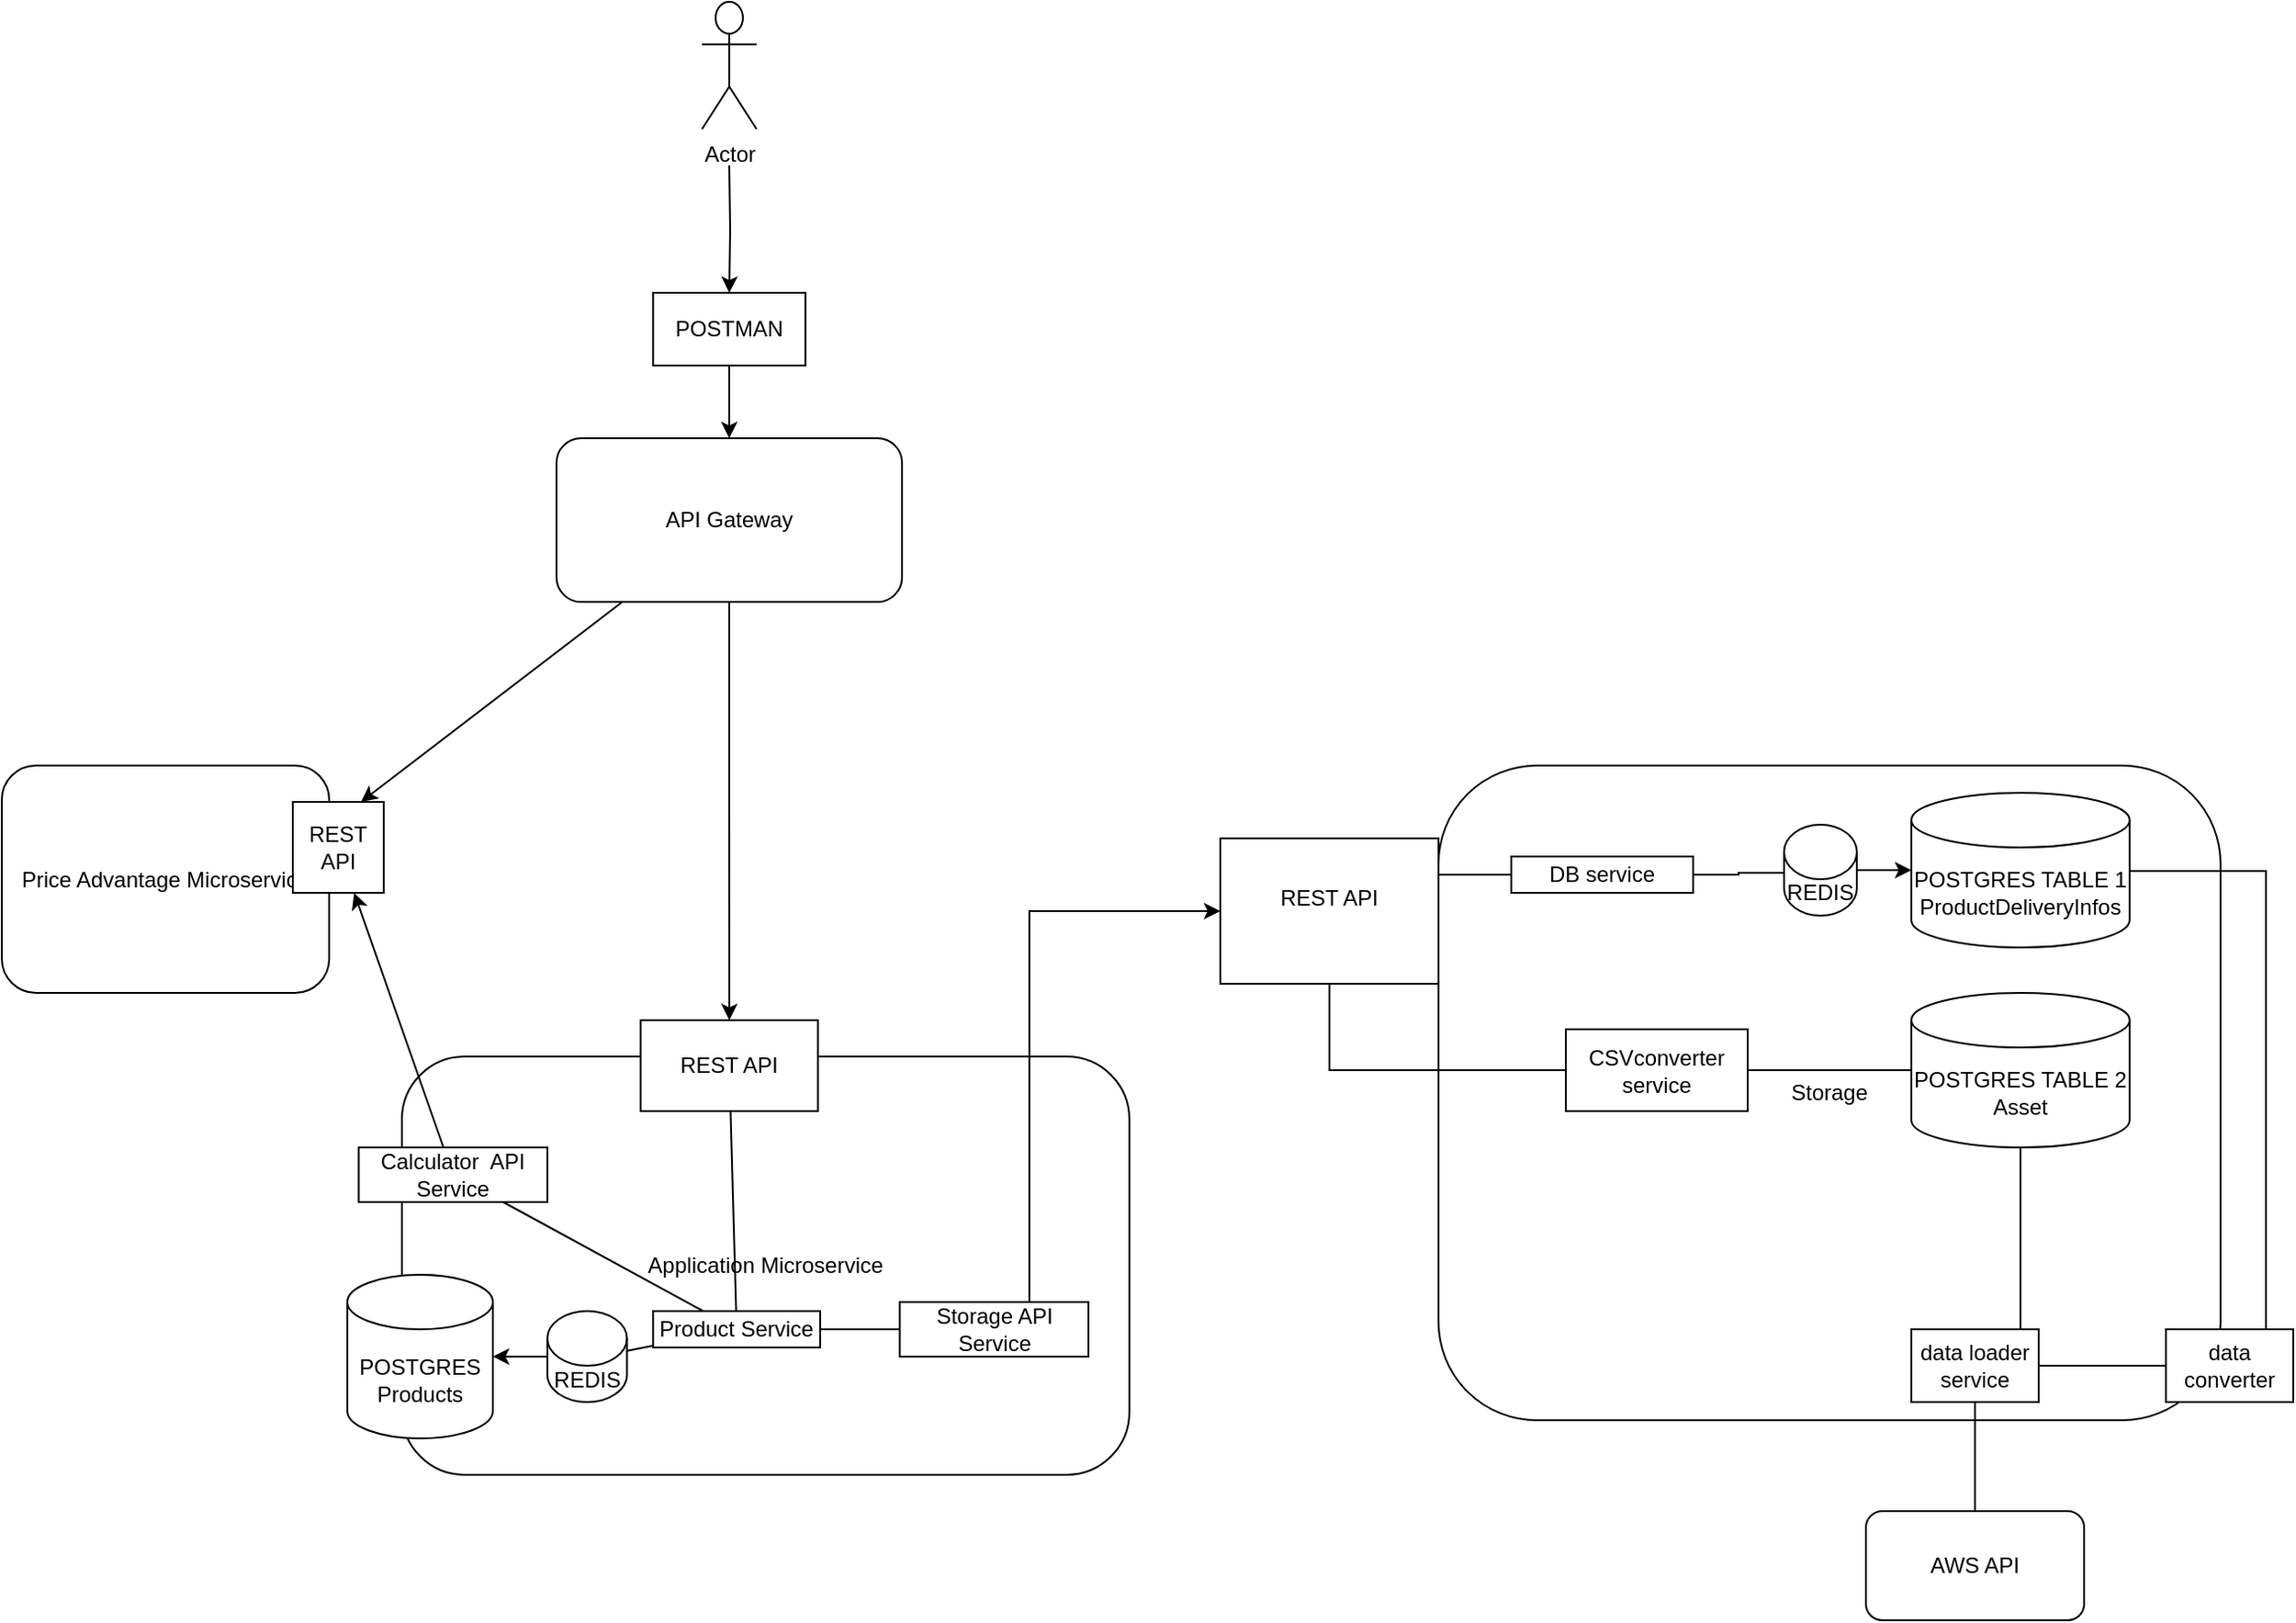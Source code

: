 <mxfile version="17.2.4" type="github">
  <diagram id="jNqb4VDj_5StwuI-Fb2b" name="Page-1">
    <mxGraphModel dx="2852" dy="3738" grid="1" gridSize="10" guides="1" tooltips="1" connect="1" arrows="1" fold="1" page="1" pageScale="1" pageWidth="850" pageHeight="1100" math="0" shadow="0">
      <root>
        <mxCell id="0" />
        <mxCell id="1" parent="0" />
        <mxCell id="jGPic2lCmz-j1Cd4sFND-22" style="edgeStyle=orthogonalEdgeStyle;rounded=0;orthogonalLoop=1;jettySize=auto;html=1;" parent="1" source="jGPic2lCmz-j1Cd4sFND-1" target="jGPic2lCmz-j1Cd4sFND-9" edge="1">
          <mxGeometry relative="1" as="geometry" />
        </mxCell>
        <mxCell id="jGPic2lCmz-j1Cd4sFND-58" value="" style="edgeStyle=none;rounded=0;orthogonalLoop=1;jettySize=auto;html=1;endArrow=classic;endFill=1;strokeColor=default;entryX=0.75;entryY=0;entryDx=0;entryDy=0;startArrow=none;startFill=0;" parent="1" source="jGPic2lCmz-j1Cd4sFND-1" target="jGPic2lCmz-j1Cd4sFND-7" edge="1">
          <mxGeometry relative="1" as="geometry">
            <mxPoint x="460.0" y="-840" as="targetPoint" />
          </mxGeometry>
        </mxCell>
        <mxCell id="jGPic2lCmz-j1Cd4sFND-1" value="API Gateway" style="rounded=1;whiteSpace=wrap;html=1;" parent="1" vertex="1">
          <mxGeometry x="485.01" y="-920" width="190" height="90" as="geometry" />
        </mxCell>
        <mxCell id="jGPic2lCmz-j1Cd4sFND-3" value="&lt;div&gt;&lt;/div&gt;Price Advantage Microservice" style="rounded=1;whiteSpace=wrap;html=1;" parent="1" vertex="1">
          <mxGeometry x="180" y="-740" width="180" height="125" as="geometry" />
        </mxCell>
        <mxCell id="jGPic2lCmz-j1Cd4sFND-4" value="Application Microservice" style="rounded=1;whiteSpace=wrap;html=1;" parent="1" vertex="1">
          <mxGeometry x="400" y="-580" width="400" height="230" as="geometry" />
        </mxCell>
        <mxCell id="jGPic2lCmz-j1Cd4sFND-23" style="edgeStyle=orthogonalEdgeStyle;rounded=0;orthogonalLoop=1;jettySize=auto;html=1;entryX=0;entryY=0.5;entryDx=0;entryDy=0;startArrow=none;" parent="1" source="u49u_VoCSvIHSJ7ixyhX-3" target="jGPic2lCmz-j1Cd4sFND-8" edge="1">
          <mxGeometry relative="1" as="geometry">
            <Array as="points">
              <mxPoint x="745" y="-450" />
              <mxPoint x="745" y="-660" />
            </Array>
          </mxGeometry>
        </mxCell>
        <mxCell id="jGPic2lCmz-j1Cd4sFND-5" value="Storage " style="rounded=1;whiteSpace=wrap;html=1;" parent="1" vertex="1">
          <mxGeometry x="970" y="-740" width="430" height="360" as="geometry" />
        </mxCell>
        <mxCell id="jGPic2lCmz-j1Cd4sFND-7" value="REST API" style="rounded=0;whiteSpace=wrap;html=1;" parent="1" vertex="1">
          <mxGeometry x="340" y="-720" width="50" height="50" as="geometry" />
        </mxCell>
        <mxCell id="jGPic2lCmz-j1Cd4sFND-8" value="&lt;div&gt;REST API&lt;/div&gt;&lt;div&gt;&lt;br&gt;&lt;/div&gt;" style="rounded=0;whiteSpace=wrap;html=1;" parent="1" vertex="1">
          <mxGeometry x="850" y="-700" width="120" height="80" as="geometry" />
        </mxCell>
        <mxCell id="jGPic2lCmz-j1Cd4sFND-61" style="edgeStyle=none;rounded=0;orthogonalLoop=1;jettySize=auto;html=1;startArrow=none;startFill=0;endArrow=none;endFill=0;strokeColor=default;" parent="1" source="jGPic2lCmz-j1Cd4sFND-9" target="jGPic2lCmz-j1Cd4sFND-60" edge="1">
          <mxGeometry relative="1" as="geometry" />
        </mxCell>
        <mxCell id="jGPic2lCmz-j1Cd4sFND-9" value="REST API" style="rounded=0;whiteSpace=wrap;html=1;" parent="1" vertex="1">
          <mxGeometry x="531.26" y="-600" width="97.5" height="50" as="geometry" />
        </mxCell>
        <mxCell id="u49u_VoCSvIHSJ7ixyhX-45" style="edgeStyle=orthogonalEdgeStyle;rounded=0;orthogonalLoop=1;jettySize=auto;html=1;entryX=0.4;entryY=0.53;entryDx=0;entryDy=0;entryPerimeter=0;endArrow=none;endFill=0;" edge="1" parent="1" source="jGPic2lCmz-j1Cd4sFND-17" target="u49u_VoCSvIHSJ7ixyhX-19">
          <mxGeometry relative="1" as="geometry" />
        </mxCell>
        <mxCell id="jGPic2lCmz-j1Cd4sFND-17" value="DB service" style="rounded=0;whiteSpace=wrap;html=1;" parent="1" vertex="1">
          <mxGeometry x="1010" y="-690" width="100" height="20" as="geometry" />
        </mxCell>
        <mxCell id="jGPic2lCmz-j1Cd4sFND-47" value="" style="edgeStyle=orthogonalEdgeStyle;rounded=0;orthogonalLoop=1;jettySize=auto;html=1;endArrow=none;exitX=1;exitY=0.25;exitDx=0;exitDy=0;" parent="1" source="jGPic2lCmz-j1Cd4sFND-8" target="jGPic2lCmz-j1Cd4sFND-17" edge="1">
          <mxGeometry relative="1" as="geometry">
            <mxPoint x="960" y="-660" as="sourcePoint" />
            <mxPoint x="1050" y="-670" as="targetPoint" />
          </mxGeometry>
        </mxCell>
        <mxCell id="jGPic2lCmz-j1Cd4sFND-51" value="POSTGRES TABLE 1 ProductDeliveryInfos" style="shape=cylinder3;whiteSpace=wrap;html=1;boundedLbl=1;backgroundOutline=1;size=15;" parent="1" vertex="1">
          <mxGeometry x="1230" y="-725" width="120" height="85" as="geometry" />
        </mxCell>
        <mxCell id="jGPic2lCmz-j1Cd4sFND-52" value="POSTGRES TABLE 2&lt;br&gt;Asset" style="shape=cylinder3;whiteSpace=wrap;html=1;boundedLbl=1;backgroundOutline=1;size=15;" parent="1" vertex="1">
          <mxGeometry x="1230" y="-615" width="120" height="85" as="geometry" />
        </mxCell>
        <mxCell id="jGPic2lCmz-j1Cd4sFND-53" value="POSTGRES&lt;br&gt;Products" style="shape=cylinder3;whiteSpace=wrap;html=1;boundedLbl=1;backgroundOutline=1;size=15;" parent="1" vertex="1">
          <mxGeometry x="370" y="-460" width="80" height="90" as="geometry" />
        </mxCell>
        <mxCell id="jGPic2lCmz-j1Cd4sFND-62" style="edgeStyle=none;rounded=0;orthogonalLoop=1;jettySize=auto;html=1;startArrow=none;startFill=0;endArrow=none;endFill=0;strokeColor=default;entryX=0.869;entryY=0.46;entryDx=0;entryDy=0;entryPerimeter=0;" parent="1" source="jGPic2lCmz-j1Cd4sFND-60" target="u49u_VoCSvIHSJ7ixyhX-21" edge="1">
          <mxGeometry relative="1" as="geometry">
            <mxPoint x="470" y="-430" as="targetPoint" />
          </mxGeometry>
        </mxCell>
        <mxCell id="jGPic2lCmz-j1Cd4sFND-60" value="Product Service" style="rounded=0;whiteSpace=wrap;html=1;" parent="1" vertex="1">
          <mxGeometry x="538.13" y="-440" width="91.87" height="20" as="geometry" />
        </mxCell>
        <mxCell id="jGPic2lCmz-j1Cd4sFND-64" value="" style="edgeStyle=none;rounded=0;orthogonalLoop=1;jettySize=auto;html=1;startArrow=none;startFill=0;endArrow=none;endFill=0;strokeColor=default;" parent="1" source="jGPic2lCmz-j1Cd4sFND-63" target="jGPic2lCmz-j1Cd4sFND-60" edge="1">
          <mxGeometry relative="1" as="geometry" />
        </mxCell>
        <mxCell id="jGPic2lCmz-j1Cd4sFND-65" style="edgeStyle=none;rounded=0;orthogonalLoop=1;jettySize=auto;html=1;startArrow=none;startFill=0;endArrow=classic;endFill=1;strokeColor=default;" parent="1" source="jGPic2lCmz-j1Cd4sFND-63" target="jGPic2lCmz-j1Cd4sFND-7" edge="1">
          <mxGeometry relative="1" as="geometry">
            <Array as="points" />
          </mxGeometry>
        </mxCell>
        <mxCell id="jGPic2lCmz-j1Cd4sFND-63" value="Calculator&amp;nbsp; API Service" style="rounded=0;whiteSpace=wrap;html=1;" parent="1" vertex="1">
          <mxGeometry x="376.25" y="-530" width="103.75" height="30" as="geometry" />
        </mxCell>
        <mxCell id="u49u_VoCSvIHSJ7ixyhX-3" value="Storage API Service" style="rounded=0;whiteSpace=wrap;html=1;" vertex="1" parent="1">
          <mxGeometry x="673.75" y="-445" width="103.75" height="30" as="geometry" />
        </mxCell>
        <mxCell id="u49u_VoCSvIHSJ7ixyhX-4" value="" style="edgeStyle=orthogonalEdgeStyle;rounded=0;orthogonalLoop=1;jettySize=auto;html=1;entryX=0;entryY=0.5;entryDx=0;entryDy=0;endArrow=none;" edge="1" parent="1" source="jGPic2lCmz-j1Cd4sFND-60" target="u49u_VoCSvIHSJ7ixyhX-3">
          <mxGeometry relative="1" as="geometry">
            <Array as="points" />
            <mxPoint x="631.88" y="-450" as="sourcePoint" />
            <mxPoint x="850" y="-660" as="targetPoint" />
          </mxGeometry>
        </mxCell>
        <mxCell id="u49u_VoCSvIHSJ7ixyhX-13" style="edgeStyle=orthogonalEdgeStyle;rounded=0;orthogonalLoop=1;jettySize=auto;html=1;" edge="1" parent="1" target="u49u_VoCSvIHSJ7ixyhX-10">
          <mxGeometry relative="1" as="geometry">
            <mxPoint x="580" y="-1070" as="sourcePoint" />
          </mxGeometry>
        </mxCell>
        <mxCell id="u49u_VoCSvIHSJ7ixyhX-5" value="Actor" style="shape=umlActor;verticalLabelPosition=bottom;verticalAlign=top;html=1;outlineConnect=0;" vertex="1" parent="1">
          <mxGeometry x="565.01" y="-1160" width="30" height="70" as="geometry" />
        </mxCell>
        <mxCell id="u49u_VoCSvIHSJ7ixyhX-14" style="edgeStyle=orthogonalEdgeStyle;rounded=0;orthogonalLoop=1;jettySize=auto;html=1;" edge="1" parent="1" source="u49u_VoCSvIHSJ7ixyhX-10" target="jGPic2lCmz-j1Cd4sFND-1">
          <mxGeometry relative="1" as="geometry" />
        </mxCell>
        <mxCell id="u49u_VoCSvIHSJ7ixyhX-10" value="POSTMAN" style="rounded=0;whiteSpace=wrap;html=1;" vertex="1" parent="1">
          <mxGeometry x="538.13" y="-1000" width="83.75" height="40" as="geometry" />
        </mxCell>
        <mxCell id="u49u_VoCSvIHSJ7ixyhX-20" style="edgeStyle=orthogonalEdgeStyle;rounded=0;orthogonalLoop=1;jettySize=auto;html=1;entryX=0;entryY=0.5;entryDx=0;entryDy=0;entryPerimeter=0;" edge="1" parent="1" source="u49u_VoCSvIHSJ7ixyhX-19" target="jGPic2lCmz-j1Cd4sFND-51">
          <mxGeometry relative="1" as="geometry" />
        </mxCell>
        <mxCell id="u49u_VoCSvIHSJ7ixyhX-19" value="REDIS" style="shape=cylinder3;whiteSpace=wrap;html=1;boundedLbl=1;backgroundOutline=1;size=15;" vertex="1" parent="1">
          <mxGeometry x="1160" y="-707.5" width="40" height="50" as="geometry" />
        </mxCell>
        <mxCell id="u49u_VoCSvIHSJ7ixyhX-22" style="edgeStyle=orthogonalEdgeStyle;rounded=0;orthogonalLoop=1;jettySize=auto;html=1;" edge="1" parent="1" source="u49u_VoCSvIHSJ7ixyhX-21" target="jGPic2lCmz-j1Cd4sFND-53">
          <mxGeometry relative="1" as="geometry" />
        </mxCell>
        <mxCell id="u49u_VoCSvIHSJ7ixyhX-21" value="REDIS" style="shape=cylinder3;whiteSpace=wrap;html=1;boundedLbl=1;backgroundOutline=1;size=15;" vertex="1" parent="1">
          <mxGeometry x="480" y="-440" width="43.75" height="50" as="geometry" />
        </mxCell>
        <mxCell id="u49u_VoCSvIHSJ7ixyhX-26" style="edgeStyle=orthogonalEdgeStyle;rounded=0;orthogonalLoop=1;jettySize=auto;html=1;endArrow=none;endFill=0;" edge="1" parent="1" source="u49u_VoCSvIHSJ7ixyhX-25" target="jGPic2lCmz-j1Cd4sFND-8">
          <mxGeometry relative="1" as="geometry" />
        </mxCell>
        <mxCell id="u49u_VoCSvIHSJ7ixyhX-27" style="edgeStyle=orthogonalEdgeStyle;rounded=0;orthogonalLoop=1;jettySize=auto;html=1;endArrow=none;endFill=0;" edge="1" parent="1" source="u49u_VoCSvIHSJ7ixyhX-25" target="jGPic2lCmz-j1Cd4sFND-52">
          <mxGeometry relative="1" as="geometry" />
        </mxCell>
        <mxCell id="u49u_VoCSvIHSJ7ixyhX-25" value="CSVconverter service" style="rounded=0;whiteSpace=wrap;html=1;" vertex="1" parent="1">
          <mxGeometry x="1040" y="-595" width="100" height="45" as="geometry" />
        </mxCell>
        <mxCell id="u49u_VoCSvIHSJ7ixyhX-36" style="edgeStyle=orthogonalEdgeStyle;rounded=0;orthogonalLoop=1;jettySize=auto;html=1;endArrow=none;endFill=0;" edge="1" parent="1" source="u49u_VoCSvIHSJ7ixyhX-29" target="jGPic2lCmz-j1Cd4sFND-52">
          <mxGeometry relative="1" as="geometry">
            <Array as="points">
              <mxPoint x="1290" y="-500" />
              <mxPoint x="1290" y="-500" />
            </Array>
          </mxGeometry>
        </mxCell>
        <mxCell id="u49u_VoCSvIHSJ7ixyhX-39" style="edgeStyle=orthogonalEdgeStyle;rounded=0;orthogonalLoop=1;jettySize=auto;html=1;endArrow=none;endFill=0;" edge="1" parent="1" source="u49u_VoCSvIHSJ7ixyhX-29" target="u49u_VoCSvIHSJ7ixyhX-31">
          <mxGeometry relative="1" as="geometry" />
        </mxCell>
        <mxCell id="u49u_VoCSvIHSJ7ixyhX-29" value="&lt;div&gt;data loader service&lt;/div&gt;" style="rounded=0;whiteSpace=wrap;html=1;" vertex="1" parent="1">
          <mxGeometry x="1230" y="-430" width="70" height="40" as="geometry" />
        </mxCell>
        <mxCell id="u49u_VoCSvIHSJ7ixyhX-31" value="AWS API" style="rounded=1;whiteSpace=wrap;html=1;" vertex="1" parent="1">
          <mxGeometry x="1205" y="-330" width="120" height="60" as="geometry" />
        </mxCell>
        <mxCell id="u49u_VoCSvIHSJ7ixyhX-42" style="edgeStyle=orthogonalEdgeStyle;rounded=0;orthogonalLoop=1;jettySize=auto;html=1;endArrow=none;endFill=0;" edge="1" parent="1" source="u49u_VoCSvIHSJ7ixyhX-40" target="jGPic2lCmz-j1Cd4sFND-51">
          <mxGeometry relative="1" as="geometry">
            <Array as="points">
              <mxPoint x="1425" y="-682" />
            </Array>
          </mxGeometry>
        </mxCell>
        <mxCell id="u49u_VoCSvIHSJ7ixyhX-46" style="edgeStyle=orthogonalEdgeStyle;rounded=0;orthogonalLoop=1;jettySize=auto;html=1;endArrow=none;endFill=0;" edge="1" parent="1" source="u49u_VoCSvIHSJ7ixyhX-40" target="u49u_VoCSvIHSJ7ixyhX-29">
          <mxGeometry relative="1" as="geometry" />
        </mxCell>
        <mxCell id="u49u_VoCSvIHSJ7ixyhX-40" value="data converter" style="rounded=0;whiteSpace=wrap;html=1;" vertex="1" parent="1">
          <mxGeometry x="1370" y="-430" width="70" height="40" as="geometry" />
        </mxCell>
      </root>
    </mxGraphModel>
  </diagram>
</mxfile>
